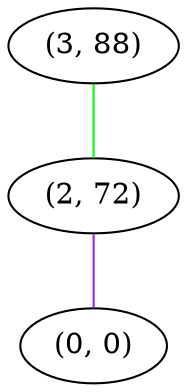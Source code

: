 graph "" {
"(3, 88)";
"(2, 72)";
"(0, 0)";
"(3, 88)" -- "(2, 72)"  [color=green, key=0, weight=2];
"(2, 72)" -- "(0, 0)"  [color=purple, key=0, weight=4];
}
